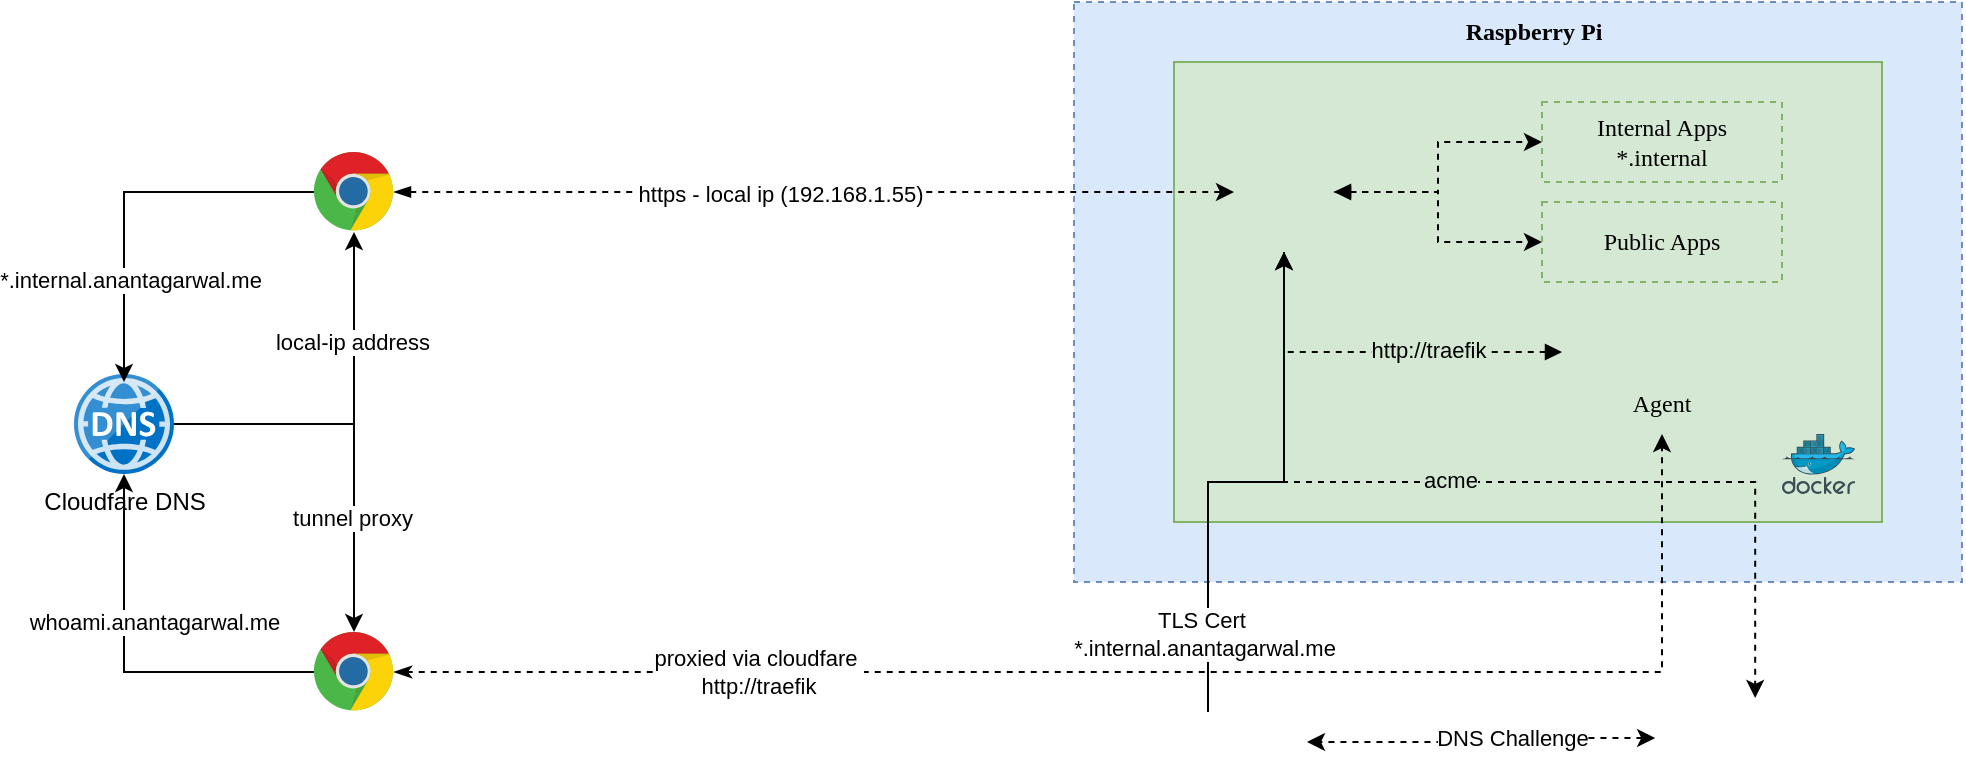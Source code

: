 <mxfile version="28.0.6">
  <diagram name="Page-1" id="g_UVqDcBMchZNELhRoKj">
    <mxGraphModel dx="1426" dy="841" grid="1" gridSize="10" guides="1" tooltips="1" connect="1" arrows="1" fold="1" page="1" pageScale="1" pageWidth="1100" pageHeight="1700" math="0" shadow="0">
      <root>
        <mxCell id="0" />
        <mxCell id="1" parent="0" />
        <mxCell id="pERkv3QoaEtKQf-kVdr6-24" value="" style="rounded=0;whiteSpace=wrap;html=1;fillColor=#dae8fc;strokeColor=#6c8ebf;dashed=1;strokeWidth=1;" vertex="1" parent="1">
          <mxGeometry x="560" y="270" width="444" height="290" as="geometry" />
        </mxCell>
        <mxCell id="pERkv3QoaEtKQf-kVdr6-27" value="" style="rounded=0;whiteSpace=wrap;html=1;fillColor=#d5e8d4;strokeColor=#82b366;" vertex="1" parent="1">
          <mxGeometry x="610" y="300" width="354" height="230" as="geometry" />
        </mxCell>
        <mxCell id="pERkv3QoaEtKQf-kVdr6-25" value="" style="shape=image;html=1;verticalAlign=top;verticalLabelPosition=bottom;labelBackgroundColor=#ffffff;imageAspect=0;aspect=fixed;image=https://icons.diagrams.net/icon-cache1/Fruit-2455/Fruit_iconfree_Filled_Outline_raspberry-healthy-organic-food-fruit_icon-896.svg" vertex="1" parent="1">
          <mxGeometry x="570" y="280" width="30" height="30" as="geometry" />
        </mxCell>
        <mxCell id="pERkv3QoaEtKQf-kVdr6-26" value="" style="image;sketch=0;aspect=fixed;html=1;points=[];align=center;fontSize=12;image=img/lib/mscae/Docker.svg;" vertex="1" parent="1">
          <mxGeometry x="914" y="486" width="36.59" height="30" as="geometry" />
        </mxCell>
        <mxCell id="pERkv3QoaEtKQf-kVdr6-34" style="edgeStyle=orthogonalEdgeStyle;rounded=0;orthogonalLoop=1;jettySize=auto;html=1;dashed=1;startArrow=blockThin;startFill=1;" edge="1" parent="1" source="pERkv3QoaEtKQf-kVdr6-29" target="pERkv3QoaEtKQf-kVdr6-32">
          <mxGeometry relative="1" as="geometry" />
        </mxCell>
        <mxCell id="pERkv3QoaEtKQf-kVdr6-35" style="edgeStyle=orthogonalEdgeStyle;rounded=0;orthogonalLoop=1;jettySize=auto;html=1;entryX=0;entryY=0.5;entryDx=0;entryDy=0;startArrow=block;startFill=1;dashed=1;" edge="1" parent="1" source="pERkv3QoaEtKQf-kVdr6-29" target="pERkv3QoaEtKQf-kVdr6-33">
          <mxGeometry relative="1" as="geometry" />
        </mxCell>
        <mxCell id="pERkv3QoaEtKQf-kVdr6-42" style="edgeStyle=orthogonalEdgeStyle;rounded=0;orthogonalLoop=1;jettySize=auto;html=1;dashed=1;entryX=0.5;entryY=0;entryDx=0;entryDy=0;" edge="1" parent="1" source="pERkv3QoaEtKQf-kVdr6-29" target="pERkv3QoaEtKQf-kVdr6-44">
          <mxGeometry relative="1" as="geometry">
            <mxPoint x="665" y="600" as="targetPoint" />
            <Array as="points">
              <mxPoint x="665" y="510" />
              <mxPoint x="901" y="510" />
            </Array>
          </mxGeometry>
        </mxCell>
        <mxCell id="pERkv3QoaEtKQf-kVdr6-43" value="acme" style="edgeLabel;html=1;align=center;verticalAlign=middle;resizable=0;points=[];labelBackgroundColor=light-dark(#d5e8d4, #ededed);" vertex="1" connectable="0" parent="pERkv3QoaEtKQf-kVdr6-42">
          <mxGeometry x="-0.144" y="-3" relative="1" as="geometry">
            <mxPoint x="1" y="-4" as="offset" />
          </mxGeometry>
        </mxCell>
        <mxCell id="pERkv3QoaEtKQf-kVdr6-29" value="" style="shape=image;verticalLabelPosition=bottom;verticalAlign=top;imageAspect=0;image=https://ddev.com/img/blog/2024/07/traefik.logo.png;" vertex="1" parent="1">
          <mxGeometry x="640" y="335" width="50" height="60" as="geometry" />
        </mxCell>
        <mxCell id="pERkv3QoaEtKQf-kVdr6-32" value="Internal Apps&lt;div&gt;*.internal&lt;/div&gt;" style="rounded=0;whiteSpace=wrap;html=1;fillColor=#d5e8d4;strokeColor=#82b366;dashed=1;fontFamily=Verdana;" vertex="1" parent="1">
          <mxGeometry x="794" y="320" width="120" height="40" as="geometry" />
        </mxCell>
        <mxCell id="pERkv3QoaEtKQf-kVdr6-33" value="Public Apps" style="rounded=0;whiteSpace=wrap;html=1;fillColor=#d5e8d4;strokeColor=#82b366;dashed=1;fontFamily=Verdana;" vertex="1" parent="1">
          <mxGeometry x="794" y="370" width="120" height="40" as="geometry" />
        </mxCell>
        <mxCell id="pERkv3QoaEtKQf-kVdr6-36" value="Raspberry Pi" style="text;html=1;align=center;verticalAlign=middle;whiteSpace=wrap;rounded=0;fontFamily=Verdana;fontStyle=1" vertex="1" parent="1">
          <mxGeometry x="720" y="270" width="140" height="30" as="geometry" />
        </mxCell>
        <mxCell id="pERkv3QoaEtKQf-kVdr6-39" style="edgeStyle=orthogonalEdgeStyle;rounded=0;orthogonalLoop=1;jettySize=auto;html=1;entryX=0.5;entryY=1;entryDx=0;entryDy=0;startArrow=block;startFill=1;dashed=1;" edge="1" parent="1" source="pERkv3QoaEtKQf-kVdr6-37" target="pERkv3QoaEtKQf-kVdr6-29">
          <mxGeometry relative="1" as="geometry" />
        </mxCell>
        <mxCell id="pERkv3QoaEtKQf-kVdr6-51" value="http://traefik" style="edgeLabel;html=1;align=center;verticalAlign=middle;resizable=0;points=[];labelBackgroundColor=light-dark(#d5e8d4, #ededed);" vertex="1" connectable="0" parent="pERkv3QoaEtKQf-kVdr6-39">
          <mxGeometry x="-0.291" y="-4" relative="1" as="geometry">
            <mxPoint y="3" as="offset" />
          </mxGeometry>
        </mxCell>
        <mxCell id="pERkv3QoaEtKQf-kVdr6-37" value="" style="shape=image;verticalLabelPosition=bottom;verticalAlign=top;imageAspect=0;image=https://upload.wikimedia.org/wikipedia/commons/thumb/4/4b/Cloudflare_Logo.svg/330px-Cloudflare_Logo.svg.png;" vertex="1" parent="1">
          <mxGeometry x="804" y="430" width="80" height="30" as="geometry" />
        </mxCell>
        <mxCell id="pERkv3QoaEtKQf-kVdr6-38" value="Agent" style="text;html=1;align=center;verticalAlign=middle;whiteSpace=wrap;rounded=0;fontFamily=Verdana;" vertex="1" parent="1">
          <mxGeometry x="824" y="456" width="60" height="30" as="geometry" />
        </mxCell>
        <mxCell id="pERkv3QoaEtKQf-kVdr6-49" style="edgeStyle=orthogonalEdgeStyle;rounded=0;orthogonalLoop=1;jettySize=auto;html=1;" edge="1" parent="1" source="pERkv3QoaEtKQf-kVdr6-41" target="pERkv3QoaEtKQf-kVdr6-29">
          <mxGeometry relative="1" as="geometry" />
        </mxCell>
        <mxCell id="pERkv3QoaEtKQf-kVdr6-50" value="TLS Cert&amp;nbsp;&lt;div&gt;*.internal.anantagarwal.me&lt;/div&gt;" style="edgeLabel;html=1;align=center;verticalAlign=middle;resizable=0;points=[];" vertex="1" connectable="0" parent="pERkv3QoaEtKQf-kVdr6-49">
          <mxGeometry x="-0.709" y="2" relative="1" as="geometry">
            <mxPoint as="offset" />
          </mxGeometry>
        </mxCell>
        <mxCell id="pERkv3QoaEtKQf-kVdr6-41" value="" style="shape=image;verticalLabelPosition=bottom;verticalAlign=top;imageAspect=0;image=https://upload.wikimedia.org/wikipedia/en/thumb/0/07/Let%27s_Encrypt.svg/330px-Let%27s_Encrypt.svg.png;" vertex="1" parent="1">
          <mxGeometry x="577.5" y="625" width="99" height="30" as="geometry" />
        </mxCell>
        <mxCell id="pERkv3QoaEtKQf-kVdr6-47" style="edgeStyle=orthogonalEdgeStyle;rounded=0;orthogonalLoop=1;jettySize=auto;html=1;dashed=1;startArrow=classic;startFill=1;" edge="1" parent="1" source="pERkv3QoaEtKQf-kVdr6-44" target="pERkv3QoaEtKQf-kVdr6-41">
          <mxGeometry relative="1" as="geometry">
            <mxPoint x="740" y="630" as="targetPoint" />
          </mxGeometry>
        </mxCell>
        <mxCell id="pERkv3QoaEtKQf-kVdr6-48" value="DNS Challenge" style="edgeLabel;html=1;align=center;verticalAlign=middle;resizable=0;points=[];" vertex="1" connectable="0" parent="pERkv3QoaEtKQf-kVdr6-47">
          <mxGeometry x="-0.197" y="-3" relative="1" as="geometry">
            <mxPoint x="-1" y="3" as="offset" />
          </mxGeometry>
        </mxCell>
        <mxCell id="pERkv3QoaEtKQf-kVdr6-44" value="" style="shape=image;verticalLabelPosition=bottom;verticalAlign=top;imageAspect=0;image=https://upload.wikimedia.org/wikipedia/commons/thumb/4/4b/Cloudflare_Logo.svg/330px-Cloudflare_Logo.svg.png;" vertex="1" parent="1">
          <mxGeometry x="850.59" y="618" width="100" height="40" as="geometry" />
        </mxCell>
        <mxCell id="pERkv3QoaEtKQf-kVdr6-58" style="edgeStyle=orthogonalEdgeStyle;rounded=0;orthogonalLoop=1;jettySize=auto;html=1;startArrow=blockThin;startFill=1;dashed=1;" edge="1" parent="1" source="pERkv3QoaEtKQf-kVdr6-52" target="pERkv3QoaEtKQf-kVdr6-29">
          <mxGeometry relative="1" as="geometry" />
        </mxCell>
        <mxCell id="pERkv3QoaEtKQf-kVdr6-59" value="https - local ip (192.168.1.55)" style="edgeLabel;html=1;align=center;verticalAlign=middle;resizable=0;points=[];" vertex="1" connectable="0" parent="pERkv3QoaEtKQf-kVdr6-58">
          <mxGeometry x="-0.081" y="-1" relative="1" as="geometry">
            <mxPoint as="offset" />
          </mxGeometry>
        </mxCell>
        <mxCell id="pERkv3QoaEtKQf-kVdr6-52" value="" style="dashed=0;outlineConnect=0;html=1;align=center;labelPosition=center;verticalLabelPosition=bottom;verticalAlign=top;shape=mxgraph.weblogos.chrome" vertex="1" parent="1">
          <mxGeometry x="180" y="345" width="40" height="40" as="geometry" />
        </mxCell>
        <mxCell id="pERkv3QoaEtKQf-kVdr6-56" style="edgeStyle=orthogonalEdgeStyle;rounded=0;orthogonalLoop=1;jettySize=auto;html=1;" edge="1" parent="1" source="pERkv3QoaEtKQf-kVdr6-53" target="pERkv3QoaEtKQf-kVdr6-52">
          <mxGeometry relative="1" as="geometry" />
        </mxCell>
        <mxCell id="pERkv3QoaEtKQf-kVdr6-57" value="local-ip address" style="edgeLabel;html=1;align=center;verticalAlign=middle;resizable=0;points=[];" vertex="1" connectable="0" parent="pERkv3QoaEtKQf-kVdr6-56">
          <mxGeometry x="0.276" y="1" relative="1" as="geometry">
            <mxPoint y="-13" as="offset" />
          </mxGeometry>
        </mxCell>
        <mxCell id="pERkv3QoaEtKQf-kVdr6-63" style="edgeStyle=orthogonalEdgeStyle;rounded=0;orthogonalLoop=1;jettySize=auto;html=1;" edge="1" parent="1" source="pERkv3QoaEtKQf-kVdr6-53" target="pERkv3QoaEtKQf-kVdr6-60">
          <mxGeometry relative="1" as="geometry" />
        </mxCell>
        <mxCell id="pERkv3QoaEtKQf-kVdr6-64" value="tunnel proxy" style="edgeLabel;html=1;align=center;verticalAlign=middle;resizable=0;points=[];" vertex="1" connectable="0" parent="pERkv3QoaEtKQf-kVdr6-63">
          <mxGeometry x="0.412" y="-1" relative="1" as="geometry">
            <mxPoint as="offset" />
          </mxGeometry>
        </mxCell>
        <mxCell id="pERkv3QoaEtKQf-kVdr6-53" value="Cloudfare DNS" style="image;sketch=0;aspect=fixed;html=1;points=[];align=center;fontSize=12;image=img/lib/mscae/DNS.svg;" vertex="1" parent="1">
          <mxGeometry x="60" y="456" width="50" height="50" as="geometry" />
        </mxCell>
        <mxCell id="pERkv3QoaEtKQf-kVdr6-54" style="edgeStyle=orthogonalEdgeStyle;rounded=0;orthogonalLoop=1;jettySize=auto;html=1;entryX=0.5;entryY=0.08;entryDx=0;entryDy=0;entryPerimeter=0;" edge="1" parent="1" source="pERkv3QoaEtKQf-kVdr6-52" target="pERkv3QoaEtKQf-kVdr6-53">
          <mxGeometry relative="1" as="geometry" />
        </mxCell>
        <mxCell id="pERkv3QoaEtKQf-kVdr6-55" value="*.internal.anantagarwal.me" style="edgeLabel;html=1;align=center;verticalAlign=middle;resizable=0;points=[];" vertex="1" connectable="0" parent="pERkv3QoaEtKQf-kVdr6-54">
          <mxGeometry x="0.044" y="3" relative="1" as="geometry">
            <mxPoint y="40" as="offset" />
          </mxGeometry>
        </mxCell>
        <mxCell id="pERkv3QoaEtKQf-kVdr6-61" style="edgeStyle=orthogonalEdgeStyle;rounded=0;orthogonalLoop=1;jettySize=auto;html=1;" edge="1" parent="1" source="pERkv3QoaEtKQf-kVdr6-60" target="pERkv3QoaEtKQf-kVdr6-53">
          <mxGeometry relative="1" as="geometry" />
        </mxCell>
        <mxCell id="pERkv3QoaEtKQf-kVdr6-62" value="whoami.anantagarwal.me" style="edgeLabel;html=1;align=center;verticalAlign=middle;resizable=0;points=[];" vertex="1" connectable="0" parent="pERkv3QoaEtKQf-kVdr6-61">
          <mxGeometry x="-0.268" relative="1" as="geometry">
            <mxPoint x="-9" y="-25" as="offset" />
          </mxGeometry>
        </mxCell>
        <mxCell id="pERkv3QoaEtKQf-kVdr6-65" style="edgeStyle=orthogonalEdgeStyle;rounded=0;orthogonalLoop=1;jettySize=auto;html=1;startArrow=classicThin;startFill=1;dashed=1;" edge="1" parent="1" source="pERkv3QoaEtKQf-kVdr6-60" target="pERkv3QoaEtKQf-kVdr6-38">
          <mxGeometry relative="1" as="geometry" />
        </mxCell>
        <mxCell id="pERkv3QoaEtKQf-kVdr6-66" value="proxied via cloudfare&amp;nbsp;&lt;div&gt;http://traefik&lt;/div&gt;" style="edgeLabel;html=1;align=center;verticalAlign=middle;resizable=0;points=[];" vertex="1" connectable="0" parent="pERkv3QoaEtKQf-kVdr6-65">
          <mxGeometry x="-0.458" y="2" relative="1" as="geometry">
            <mxPoint x="-22" y="2" as="offset" />
          </mxGeometry>
        </mxCell>
        <mxCell id="pERkv3QoaEtKQf-kVdr6-60" value="" style="dashed=0;outlineConnect=0;html=1;align=center;labelPosition=center;verticalLabelPosition=bottom;verticalAlign=top;shape=mxgraph.weblogos.chrome" vertex="1" parent="1">
          <mxGeometry x="180" y="585" width="40" height="40" as="geometry" />
        </mxCell>
        <mxCell id="pERkv3QoaEtKQf-kVdr6-68" value="" style="shape=image;verticalLabelPosition=bottom;verticalAlign=top;imageAspect=0;image=https://upload.wikimedia.org/wikipedia/commons/thumb/4/4b/Cloudflare_Logo.svg/330px-Cloudflare_Logo.svg.png;" vertex="1" parent="1">
          <mxGeometry x="360" y="560" width="80" height="30" as="geometry" />
        </mxCell>
      </root>
    </mxGraphModel>
  </diagram>
</mxfile>
